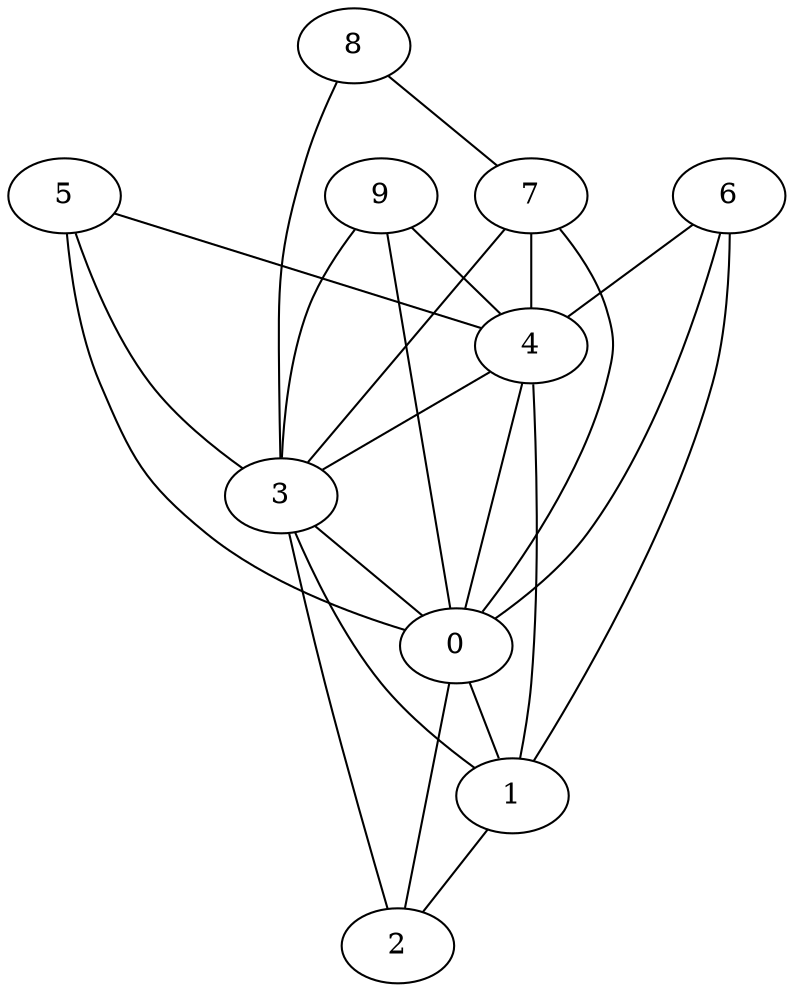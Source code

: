 graph {
    0 [ label = "0" ]
    1 [ label = "1" ]
    2 [ label = "2" ]
    3 [ label = "3" ]
    4 [ label = "4" ]
    5 [ label = "5" ]
    6 [ label = "6" ]
    7 [ label = "7" ]
    8 [ label = "8" ]
    9 [ label = "9" ]
    0 -- 1 [ ]
    0 -- 2 [ ]
    1 -- 2 [ ]
    3 -- 0 [ ]
    3 -- 1 [ ]
    3 -- 2 [ ]
    4 -- 0 [ ]
    4 -- 1 [ ]
    4 -- 3 [ ]
    5 -- 0 [ ]
    5 -- 3 [ ]
    5 -- 4 [ ]
    6 -- 0 [ ]
    6 -- 1 [ ]
    6 -- 4 [ ]
    7 -- 0 [ ]
    7 -- 3 [ ]
    7 -- 4 [ ]
    9 -- 4 [ ]
    8 -- 3 [ ]
    8 -- 7 [ ]
    9 -- 0 [ ]
    9 -- 3 [ ]
}
